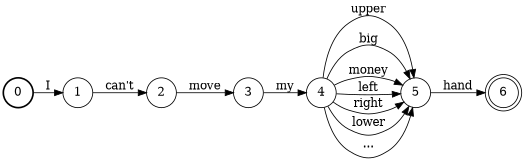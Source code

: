 digraph FST {
rankdir = LR;
size = "3.5,11";
label = "";
center = 1;
orientation = Portrait;
ranksep = "0.4";
nodesep = "0.2";
0 [label = "0", shape = circle, style = bold, fontsize = 14]
	0 -> 1 [label = "I", fontsize = 14];
1 [label = "1", shape = circle, style = solid, fontsize = 14]
	1 -> 2 [label = "can't", fontsize = 14];
2 [label = "2", shape = circle, style = solid, fontsize = 14]
	2 -> 3 [label = "move", fontsize = 14];
3 [label = "3", shape = circle, style = solid, fontsize = 14]
	3 -> 4 [label = "my", fontsize = 14];
4 [label = "4", shape = circle, style = solid, fontsize = 14]
	4 -> 5 [label = "upper", fontsize = 14];
	4 -> 5 [label = "big", fontsize = 14];
	4 -> 5 [label = "money", fontsize = 14];
	4 -> 5 [label = "left", fontsize = 14];
	4 -> 5 [label = "right", fontsize = 14];
	4 -> 5 [label = "lower", fontsize = 14];
	4 -> 5 [label = "...", fontsize = 14];
5 [label = "5", shape = circle, style = solid, fontsize = 14]
	5 -> 6 [label = "hand", fontsize = 14];
6 [label = "6", shape = doublecircle, style = solid, fontsize = 14]
}
